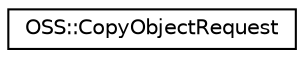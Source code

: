 digraph "类继承关系图"
{
  edge [fontname="Helvetica",fontsize="10",labelfontname="Helvetica",labelfontsize="10"];
  node [fontname="Helvetica",fontsize="10",shape=record];
  rankdir="LR";
  Node1 [label="OSS::CopyObjectRequest",height=0.2,width=0.4,color="black", fillcolor="white", style="filled",URL="$class_o_s_s_1_1_copy_object_request.html"];
}
